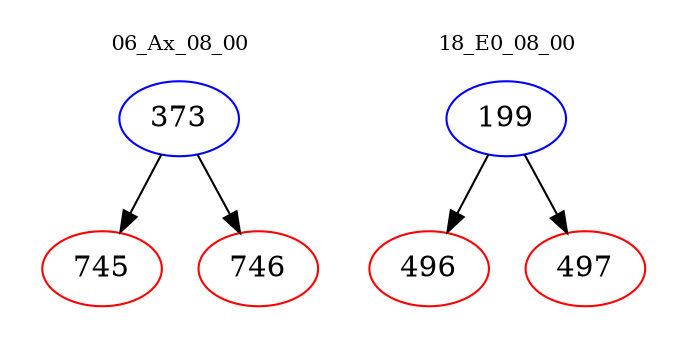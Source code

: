 digraph{
subgraph cluster_0 {
color = white
label = "06_Ax_08_00";
fontsize=10;
T0_373 [label="373", color="blue"]
T0_373 -> T0_745 [color="black"]
T0_745 [label="745", color="red"]
T0_373 -> T0_746 [color="black"]
T0_746 [label="746", color="red"]
}
subgraph cluster_1 {
color = white
label = "18_E0_08_00";
fontsize=10;
T1_199 [label="199", color="blue"]
T1_199 -> T1_496 [color="black"]
T1_496 [label="496", color="red"]
T1_199 -> T1_497 [color="black"]
T1_497 [label="497", color="red"]
}
}
